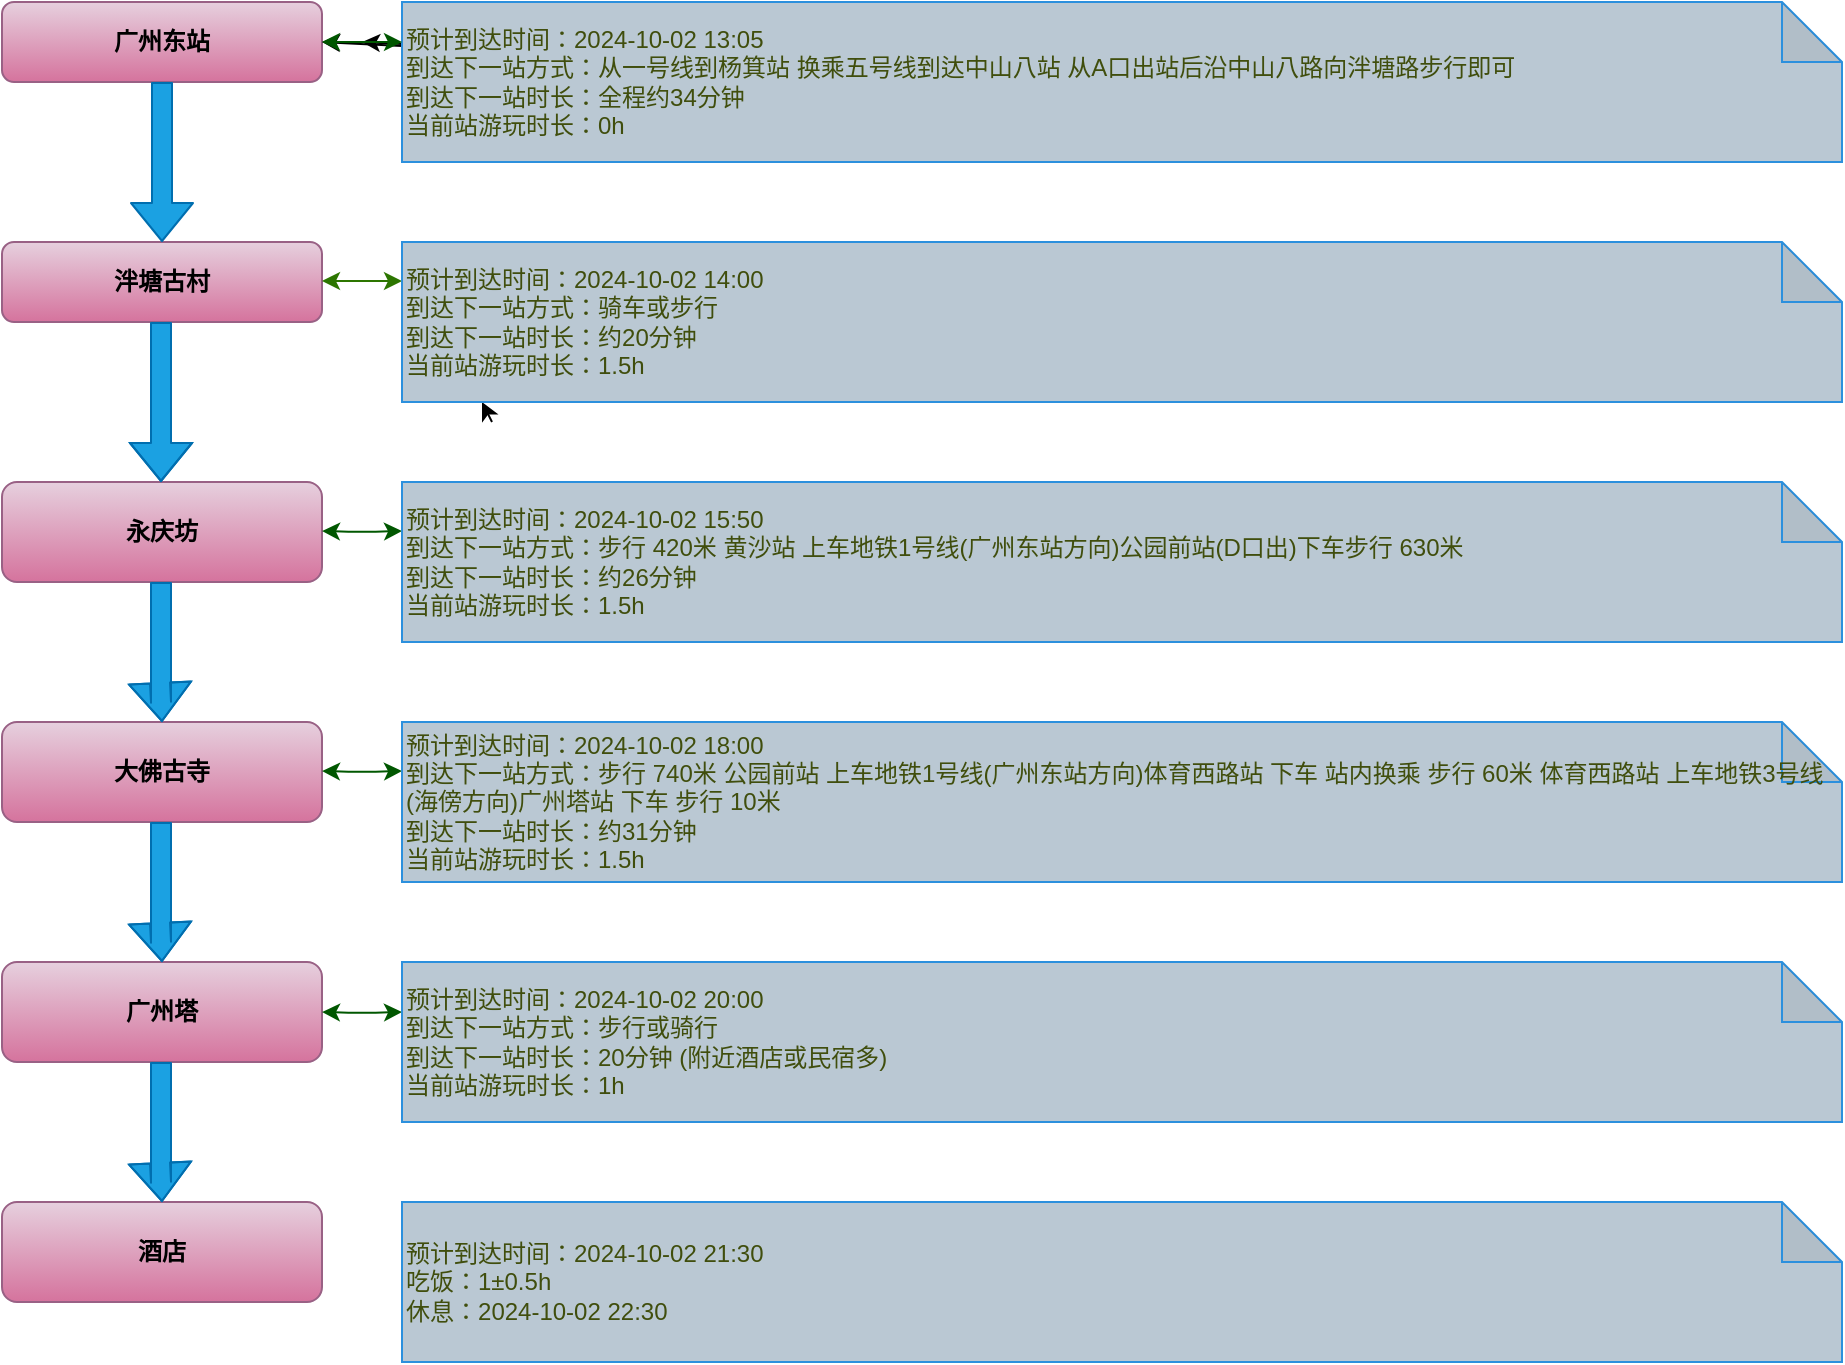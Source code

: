 <mxfile>
    <diagram id="SGRs50PO_6FacDt_UsOI" name="第 1 页">
        <mxGraphModel dx="1163" dy="787" grid="1" gridSize="10" guides="1" tooltips="1" connect="1" arrows="1" fold="1" page="1" pageScale="1" pageWidth="1169" pageHeight="827" background="#FFFFFF" math="0" shadow="0">
            <root>
                <mxCell id="0"/>
                <mxCell id="1" parent="0"/>
                <mxCell id="3" style="edgeStyle=none;html=1;startArrow=none;" parent="1" edge="1">
                    <mxGeometry relative="1" as="geometry">
                        <mxPoint x="480" y="280" as="targetPoint"/>
                        <mxPoint x="485" y="290" as="sourcePoint"/>
                    </mxGeometry>
                </mxCell>
                <mxCell id="5" value="" style="edgeStyle=none;html=1;" parent="1" target="4" edge="1">
                    <mxGeometry relative="1" as="geometry">
                        <mxPoint x="320" y="160" as="sourcePoint"/>
                    </mxGeometry>
                </mxCell>
                <mxCell id="2" value="&lt;b&gt;广州东站&lt;/b&gt;" style="rounded=1;whiteSpace=wrap;html=1;fillColor=#e6d0de;strokeColor=#996185;gradientColor=#d5739d;" parent="1" vertex="1">
                    <mxGeometry x="240" y="80" width="160" height="40" as="geometry"/>
                </mxCell>
                <mxCell id="4" value="&lt;b&gt;泮塘古村&lt;/b&gt;" style="rounded=1;whiteSpace=wrap;html=1;fillColor=#e6d0de;strokeColor=#996185;gradientColor=#d5739d;" parent="1" vertex="1">
                    <mxGeometry x="240" y="200" width="160" height="40" as="geometry"/>
                </mxCell>
                <mxCell id="9" value="" style="shape=flexArrow;endArrow=classic;html=1;startArrow=none;" parent="1" edge="1" source="43">
                    <mxGeometry width="50" height="50" relative="1" as="geometry">
                        <mxPoint x="470" y="390" as="sourcePoint"/>
                        <mxPoint x="520" y="340" as="targetPoint"/>
                    </mxGeometry>
                </mxCell>
                <mxCell id="15" value="&lt;b&gt;永庆坊&lt;/b&gt;" style="rounded=1;whiteSpace=wrap;html=1;fillColor=#e6d0de;strokeColor=#996185;gradientColor=#d5739d;" parent="1" vertex="1">
                    <mxGeometry x="240" y="320" width="160" height="50" as="geometry"/>
                </mxCell>
                <mxCell id="16" value="&lt;b&gt;大佛古寺&lt;/b&gt;" style="rounded=1;whiteSpace=wrap;html=1;fillColor=#e6d0de;strokeColor=#996185;gradientColor=#d5739d;" parent="1" vertex="1">
                    <mxGeometry x="240" y="440" width="160" height="50" as="geometry"/>
                </mxCell>
                <mxCell id="51" value="" style="edgeStyle=none;html=1;" parent="1" source="17" target="16" edge="1">
                    <mxGeometry relative="1" as="geometry"/>
                </mxCell>
                <mxCell id="17" value="&lt;b&gt;广州塔&lt;/b&gt;" style="rounded=1;whiteSpace=wrap;html=1;fillColor=#e6d0de;strokeColor=#996185;gradientColor=#d5739d;" parent="1" vertex="1">
                    <mxGeometry x="240" y="560" width="160" height="50" as="geometry"/>
                </mxCell>
                <mxCell id="18" value="" style="shape=flexArrow;endArrow=classic;html=1;exitX=0.5;exitY=1;exitDx=0;exitDy=0;entryX=0.5;entryY=0;entryDx=0;entryDy=0;fillColor=#1ba1e2;strokeColor=#006EAF;" parent="1" source="2" target="4" edge="1">
                    <mxGeometry width="50" height="50" relative="1" as="geometry">
                        <mxPoint x="670" y="430" as="sourcePoint"/>
                        <mxPoint x="720" y="380" as="targetPoint"/>
                    </mxGeometry>
                </mxCell>
                <mxCell id="19" value="" style="shape=flexArrow;endArrow=classic;html=1;exitX=0.5;exitY=1;exitDx=0;exitDy=0;entryX=0.5;entryY=0;entryDx=0;entryDy=0;fillColor=#1ba1e2;strokeColor=#006EAF;" parent="1" edge="1">
                    <mxGeometry width="50" height="50" relative="1" as="geometry">
                        <mxPoint x="319.5" y="240" as="sourcePoint"/>
                        <mxPoint x="319.5" y="320" as="targetPoint"/>
                        <Array as="points">
                            <mxPoint x="319.5" y="300"/>
                        </Array>
                    </mxGeometry>
                </mxCell>
                <mxCell id="21" value="" style="shape=flexArrow;endArrow=classic;html=1;exitX=0.5;exitY=1;exitDx=0;exitDy=0;fillColor=#1ba1e2;strokeColor=#006EAF;" parent="1" edge="1">
                    <mxGeometry width="50" height="50" relative="1" as="geometry">
                        <mxPoint x="319.5" y="370" as="sourcePoint"/>
                        <mxPoint x="320" y="440" as="targetPoint"/>
                        <Array as="points">
                            <mxPoint x="319.5" y="430"/>
                        </Array>
                    </mxGeometry>
                </mxCell>
                <mxCell id="22" value="" style="shape=flexArrow;endArrow=classic;html=1;exitX=0.5;exitY=1;exitDx=0;exitDy=0;fillColor=#1ba1e2;strokeColor=#006EAF;" parent="1" edge="1">
                    <mxGeometry width="50" height="50" relative="1" as="geometry">
                        <mxPoint x="319.5" y="490" as="sourcePoint"/>
                        <mxPoint x="320" y="560" as="targetPoint"/>
                        <Array as="points">
                            <mxPoint x="319.5" y="550"/>
                        </Array>
                    </mxGeometry>
                </mxCell>
                <mxCell id="32" style="edgeStyle=none;html=1;" parent="1" source="28" edge="1">
                    <mxGeometry relative="1" as="geometry">
                        <mxPoint x="420" y="100" as="targetPoint"/>
                    </mxGeometry>
                </mxCell>
                <mxCell id="33" style="edgeStyle=none;html=1;entryX=1;entryY=0.5;entryDx=0;entryDy=0;" parent="1" source="28" target="2" edge="1">
                    <mxGeometry relative="1" as="geometry">
                        <mxPoint x="410" y="100" as="targetPoint"/>
                    </mxGeometry>
                </mxCell>
                <mxCell id="28" value="&lt;font color=&quot;#404e0d&quot;&gt;预计到达时间：2024-10-02 13:05&lt;br&gt;到达下一站方式：从一号线到杨箕站 换乘五号线到达中山八站 从A口出站后沿中山八路向泮塘路步行即可&lt;br&gt;到达下一站时长：&lt;/font&gt;&lt;span style=&quot;color: rgb(64, 78, 13);&quot;&gt;全程约34分钟&lt;/span&gt;&lt;font color=&quot;#404e0d&quot;&gt;&lt;br&gt;当前站游玩时长：0h&lt;/font&gt;" style="shape=note;whiteSpace=wrap;html=1;backgroundOutline=1;darkOpacity=0.05;fillColor=#bac8d3;strokeColor=#2c90dd;align=left;" parent="1" vertex="1">
                    <mxGeometry x="440" y="80" width="720" height="80" as="geometry"/>
                </mxCell>
                <mxCell id="35" value="" style="endArrow=classic;startArrow=classic;html=1;exitX=1;exitY=0.5;exitDx=0;exitDy=0;strokeColor=#005700;fillColor=#008a00;" parent="1" source="2" edge="1">
                    <mxGeometry width="50" height="50" relative="1" as="geometry">
                        <mxPoint x="470" y="290" as="sourcePoint"/>
                        <mxPoint x="440" y="100" as="targetPoint"/>
                    </mxGeometry>
                </mxCell>
                <mxCell id="38" value="" style="endArrow=classic;startArrow=classic;html=1;exitX=1;exitY=0.5;exitDx=0;exitDy=0;strokeColor=#2D7600;fillColor=#60a917;" parent="1" edge="1">
                    <mxGeometry width="50" height="50" relative="1" as="geometry">
                        <mxPoint x="400" y="219.5" as="sourcePoint"/>
                        <mxPoint x="440" y="219.5" as="targetPoint"/>
                    </mxGeometry>
                </mxCell>
                <mxCell id="39" value="" style="endArrow=classic;startArrow=classic;html=1;exitX=1;exitY=0.5;exitDx=0;exitDy=0;strokeColor=#005700;fillColor=#008a00;" parent="1" edge="1">
                    <mxGeometry width="50" height="50" relative="1" as="geometry">
                        <mxPoint x="400" y="344.5" as="sourcePoint"/>
                        <mxPoint x="440" y="344.5" as="targetPoint"/>
                        <Array as="points">
                            <mxPoint x="420" y="345"/>
                        </Array>
                    </mxGeometry>
                </mxCell>
                <mxCell id="40" value="" style="endArrow=classic;startArrow=classic;html=1;exitX=1;exitY=0.5;exitDx=0;exitDy=0;strokeColor=#005700;fillColor=#008a00;" parent="1" edge="1">
                    <mxGeometry width="50" height="50" relative="1" as="geometry">
                        <mxPoint x="400" y="464.5" as="sourcePoint"/>
                        <mxPoint x="440" y="464.5" as="targetPoint"/>
                        <Array as="points">
                            <mxPoint x="420" y="465"/>
                        </Array>
                    </mxGeometry>
                </mxCell>
                <mxCell id="41" value="" style="endArrow=classic;startArrow=classic;html=1;exitX=1;exitY=0.5;exitDx=0;exitDy=0;strokeColor=#005700;fillColor=#008a00;" parent="1" edge="1">
                    <mxGeometry width="50" height="50" relative="1" as="geometry">
                        <mxPoint x="400" y="585" as="sourcePoint"/>
                        <mxPoint x="440" y="585" as="targetPoint"/>
                        <Array as="points">
                            <mxPoint x="420" y="585.5"/>
                        </Array>
                    </mxGeometry>
                </mxCell>
                <mxCell id="42" value="&lt;font color=&quot;#404e0d&quot;&gt;预计到达时间：2024-10-02 14:00&lt;br&gt;到达下一站方式：骑车或步行&amp;nbsp;&lt;br&gt;到达下一站时长：约&lt;/font&gt;&lt;span style=&quot;color: rgb(64, 78, 13);&quot;&gt;20分钟&lt;/span&gt;&lt;font color=&quot;#404e0d&quot;&gt;&lt;br&gt;当前站游玩时长：1.5h&lt;/font&gt;" style="shape=note;whiteSpace=wrap;html=1;backgroundOutline=1;darkOpacity=0.05;fillColor=#bac8d3;strokeColor=#2c90dd;align=left;" parent="1" vertex="1">
                    <mxGeometry x="440" y="200" width="720" height="80" as="geometry"/>
                </mxCell>
                <mxCell id="44" value="&lt;font style=&quot;&quot; color=&quot;#404e0d&quot;&gt;预计到达时间：2024-10-02 18:00&lt;br&gt;到达下一站方式：&lt;/font&gt;&lt;font color=&quot;#404e0d&quot;&gt;&lt;span style=&quot;background-color: initial;&quot;&gt;步行 740米&amp;nbsp;&lt;/span&gt;&lt;/font&gt;&lt;span style=&quot;background-color: initial; color: rgb(64, 78, 13);&quot;&gt;公园前站 上车地铁1号线(广州东站方向)体育西路站 下车&amp;nbsp;&lt;/span&gt;&lt;span style=&quot;background-color: initial; color: rgb(64, 78, 13);&quot;&gt;站内换乘 步行 60米&amp;nbsp;&lt;/span&gt;&lt;span style=&quot;background-color: initial; color: rgb(64, 78, 13);&quot;&gt;体育西路站 上车地铁3号线(海傍方向)广州塔站 下车&amp;nbsp;&lt;/span&gt;&lt;span style=&quot;background-color: initial; color: rgb(64, 78, 13);&quot;&gt;步行 10米&lt;/span&gt;&lt;font color=&quot;#404e0d&quot;&gt;&lt;span style=&quot;background-color: initial;&quot;&gt;&lt;br&gt;&lt;/span&gt;&lt;/font&gt;&lt;font style=&quot;&quot; color=&quot;#404e0d&quot;&gt;到达下一站时长：约31&lt;/font&gt;&lt;span style=&quot;color: rgb(64, 78, 13);&quot;&gt;分钟&lt;/span&gt;&lt;font style=&quot;&quot; color=&quot;#404e0d&quot;&gt;&lt;br&gt;&lt;div&gt;&lt;span style=&quot;background-color: initial;&quot;&gt;当前站游玩时长：1.5h&lt;/span&gt;&lt;/div&gt;&lt;/font&gt;" style="shape=note;whiteSpace=wrap;html=1;backgroundOutline=1;darkOpacity=0.05;fillColor=#bac8d3;strokeColor=#2c90dd;align=left;" parent="1" vertex="1">
                    <mxGeometry x="440" y="440" width="720" height="80" as="geometry"/>
                </mxCell>
                <mxCell id="45" value="&lt;font style=&quot;&quot; color=&quot;#404e0d&quot;&gt;预计到达时间：2024-10-02 20:00&lt;br&gt;到达下一站方式：步行或骑行&lt;/font&gt;&lt;font style=&quot;&quot; color=&quot;#404e0d&quot;&gt;&lt;br&gt;&lt;/font&gt;&lt;font style=&quot;&quot; color=&quot;#404e0d&quot;&gt;到达下一站时长：20分钟 (附近酒店或民宿多)&lt;/font&gt;&lt;font style=&quot;&quot; color=&quot;#404e0d&quot;&gt;&lt;br&gt;&lt;div&gt;&lt;span style=&quot;background-color: initial;&quot;&gt;当前站游玩时长：1h&lt;/span&gt;&lt;/div&gt;&lt;/font&gt;" style="shape=note;whiteSpace=wrap;html=1;backgroundOutline=1;darkOpacity=0.05;fillColor=#bac8d3;strokeColor=#2c90dd;align=left;" parent="1" vertex="1">
                    <mxGeometry x="440" y="560" width="720" height="80" as="geometry"/>
                </mxCell>
                <mxCell id="50" value="&lt;b&gt;酒店&lt;/b&gt;" style="rounded=1;whiteSpace=wrap;html=1;fillColor=#e6d0de;strokeColor=#996185;gradientColor=#d5739d;" parent="1" vertex="1">
                    <mxGeometry x="240" y="680" width="160" height="50" as="geometry"/>
                </mxCell>
                <mxCell id="52" value="" style="shape=flexArrow;endArrow=classic;html=1;exitX=0.5;exitY=1;exitDx=0;exitDy=0;fillColor=#1ba1e2;strokeColor=#006EAF;" parent="1" edge="1">
                    <mxGeometry width="50" height="50" relative="1" as="geometry">
                        <mxPoint x="319.5" y="610" as="sourcePoint"/>
                        <mxPoint x="320" y="680" as="targetPoint"/>
                        <Array as="points">
                            <mxPoint x="319.5" y="670"/>
                        </Array>
                    </mxGeometry>
                </mxCell>
                <mxCell id="53" value="&lt;font style=&quot;&quot; color=&quot;#404e0d&quot;&gt;预计到达时间：2024-10-02 21:30&lt;br&gt;&lt;/font&gt;&lt;font style=&quot;&quot; color=&quot;#404e0d&quot;&gt;吃饭：1±0.5h&lt;br&gt;休息：&lt;/font&gt;&lt;span style=&quot;color: rgb(64, 78, 13);&quot;&gt;2024-10-02 22:30&lt;/span&gt;&lt;font style=&quot;&quot; color=&quot;#404e0d&quot;&gt;&lt;br&gt;&lt;/font&gt;" style="shape=note;whiteSpace=wrap;html=1;backgroundOutline=1;darkOpacity=0.05;fillColor=#bac8d3;strokeColor=#2c90dd;align=left;" parent="1" vertex="1">
                    <mxGeometry x="440" y="680" width="720" height="80" as="geometry"/>
                </mxCell>
                <mxCell id="54" value="" style="shape=flexArrow;endArrow=none;html=1;" edge="1" parent="1" target="43">
                    <mxGeometry width="50" height="50" relative="1" as="geometry">
                        <mxPoint x="470" y="390" as="sourcePoint"/>
                        <mxPoint x="520" y="340" as="targetPoint"/>
                    </mxGeometry>
                </mxCell>
                <mxCell id="43" value="&lt;font style=&quot;&quot; color=&quot;#404e0d&quot;&gt;预计到达时间：2024-10-02 15:50&lt;br&gt;到达下一站方式：&lt;/font&gt;&lt;span style=&quot;background-color: initial;&quot;&gt;&lt;font color=&quot;#404e0d&quot;&gt;步行 420米&amp;nbsp;&lt;/font&gt;&lt;/span&gt;&lt;span style=&quot;color: rgb(64, 78, 13); background-color: initial;&quot;&gt;黄沙站 上车地铁1号线(广州东站方向)公园前站(D口出)下车&lt;/span&gt;&lt;span style=&quot;color: rgb(64, 78, 13); background-color: initial;&quot;&gt;步行 630米&lt;/span&gt;&lt;span style=&quot;background-color: initial;&quot;&gt;&lt;font color=&quot;#404e0d&quot;&gt;&lt;br&gt;&lt;/font&gt;&lt;/span&gt;&lt;font style=&quot;&quot; color=&quot;#404e0d&quot;&gt;到达下一站时长：约&lt;/font&gt;&lt;span style=&quot;color: rgb(64, 78, 13);&quot;&gt;26分钟&lt;/span&gt;&lt;font style=&quot;&quot; color=&quot;#404e0d&quot;&gt;&lt;br&gt;&lt;div style=&quot;&quot;&gt;&lt;span style=&quot;background-color: initial;&quot;&gt;当前站游玩时长：1.5h&lt;/span&gt;&lt;/div&gt;&lt;/font&gt;" style="shape=note;whiteSpace=wrap;html=1;backgroundOutline=1;darkOpacity=0.05;fillColor=#bac8d3;strokeColor=#2c90dd;align=left;" parent="1" vertex="1">
                    <mxGeometry x="440" y="320" width="720" height="80" as="geometry"/>
                </mxCell>
            </root>
        </mxGraphModel>
    </diagram>
</mxfile>
